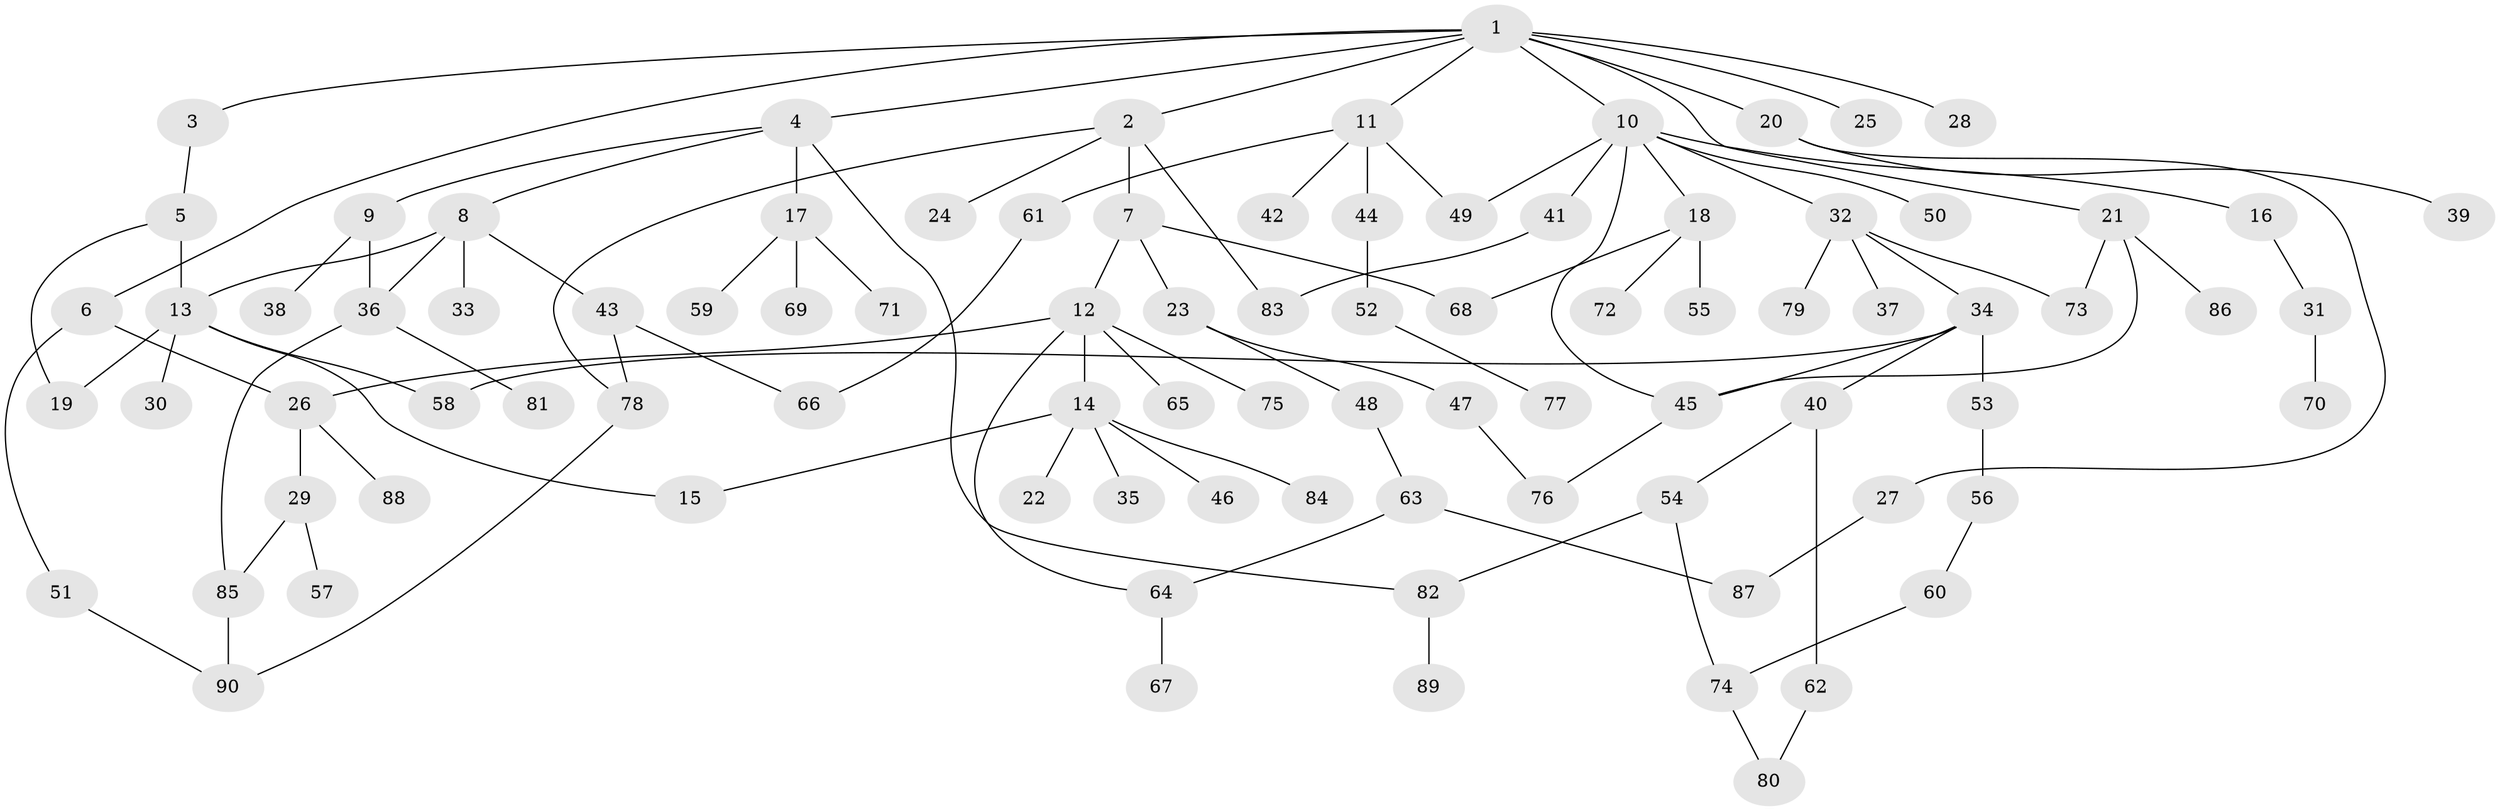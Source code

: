 // Generated by graph-tools (version 1.1) at 2025/01/03/09/25 03:01:01]
// undirected, 90 vertices, 112 edges
graph export_dot {
graph [start="1"]
  node [color=gray90,style=filled];
  1;
  2;
  3;
  4;
  5;
  6;
  7;
  8;
  9;
  10;
  11;
  12;
  13;
  14;
  15;
  16;
  17;
  18;
  19;
  20;
  21;
  22;
  23;
  24;
  25;
  26;
  27;
  28;
  29;
  30;
  31;
  32;
  33;
  34;
  35;
  36;
  37;
  38;
  39;
  40;
  41;
  42;
  43;
  44;
  45;
  46;
  47;
  48;
  49;
  50;
  51;
  52;
  53;
  54;
  55;
  56;
  57;
  58;
  59;
  60;
  61;
  62;
  63;
  64;
  65;
  66;
  67;
  68;
  69;
  70;
  71;
  72;
  73;
  74;
  75;
  76;
  77;
  78;
  79;
  80;
  81;
  82;
  83;
  84;
  85;
  86;
  87;
  88;
  89;
  90;
  1 -- 2;
  1 -- 3;
  1 -- 4;
  1 -- 6;
  1 -- 10;
  1 -- 11;
  1 -- 20;
  1 -- 21;
  1 -- 25;
  1 -- 28;
  2 -- 7;
  2 -- 24;
  2 -- 83;
  2 -- 78;
  3 -- 5;
  4 -- 8;
  4 -- 9;
  4 -- 17;
  4 -- 82;
  5 -- 13;
  5 -- 19;
  6 -- 26;
  6 -- 51;
  7 -- 12;
  7 -- 23;
  7 -- 68;
  8 -- 33;
  8 -- 43;
  8 -- 13;
  8 -- 36;
  9 -- 36;
  9 -- 38;
  10 -- 16;
  10 -- 18;
  10 -- 32;
  10 -- 41;
  10 -- 45;
  10 -- 50;
  10 -- 49;
  11 -- 42;
  11 -- 44;
  11 -- 49;
  11 -- 61;
  12 -- 14;
  12 -- 65;
  12 -- 75;
  12 -- 64;
  12 -- 26;
  13 -- 30;
  13 -- 58;
  13 -- 19;
  13 -- 15;
  14 -- 15;
  14 -- 22;
  14 -- 35;
  14 -- 46;
  14 -- 84;
  16 -- 31;
  17 -- 59;
  17 -- 69;
  17 -- 71;
  18 -- 55;
  18 -- 68;
  18 -- 72;
  20 -- 27;
  20 -- 39;
  21 -- 86;
  21 -- 73;
  21 -- 45;
  23 -- 47;
  23 -- 48;
  26 -- 29;
  26 -- 88;
  27 -- 87;
  29 -- 57;
  29 -- 85;
  31 -- 70;
  32 -- 34;
  32 -- 37;
  32 -- 73;
  32 -- 79;
  34 -- 40;
  34 -- 53;
  34 -- 58;
  34 -- 45;
  36 -- 81;
  36 -- 85;
  40 -- 54;
  40 -- 62;
  41 -- 83;
  43 -- 66;
  43 -- 78;
  44 -- 52;
  45 -- 76;
  47 -- 76;
  48 -- 63;
  51 -- 90;
  52 -- 77;
  53 -- 56;
  54 -- 82;
  54 -- 74;
  56 -- 60;
  60 -- 74;
  61 -- 66;
  62 -- 80;
  63 -- 64;
  63 -- 87;
  64 -- 67;
  74 -- 80;
  78 -- 90;
  82 -- 89;
  85 -- 90;
}
